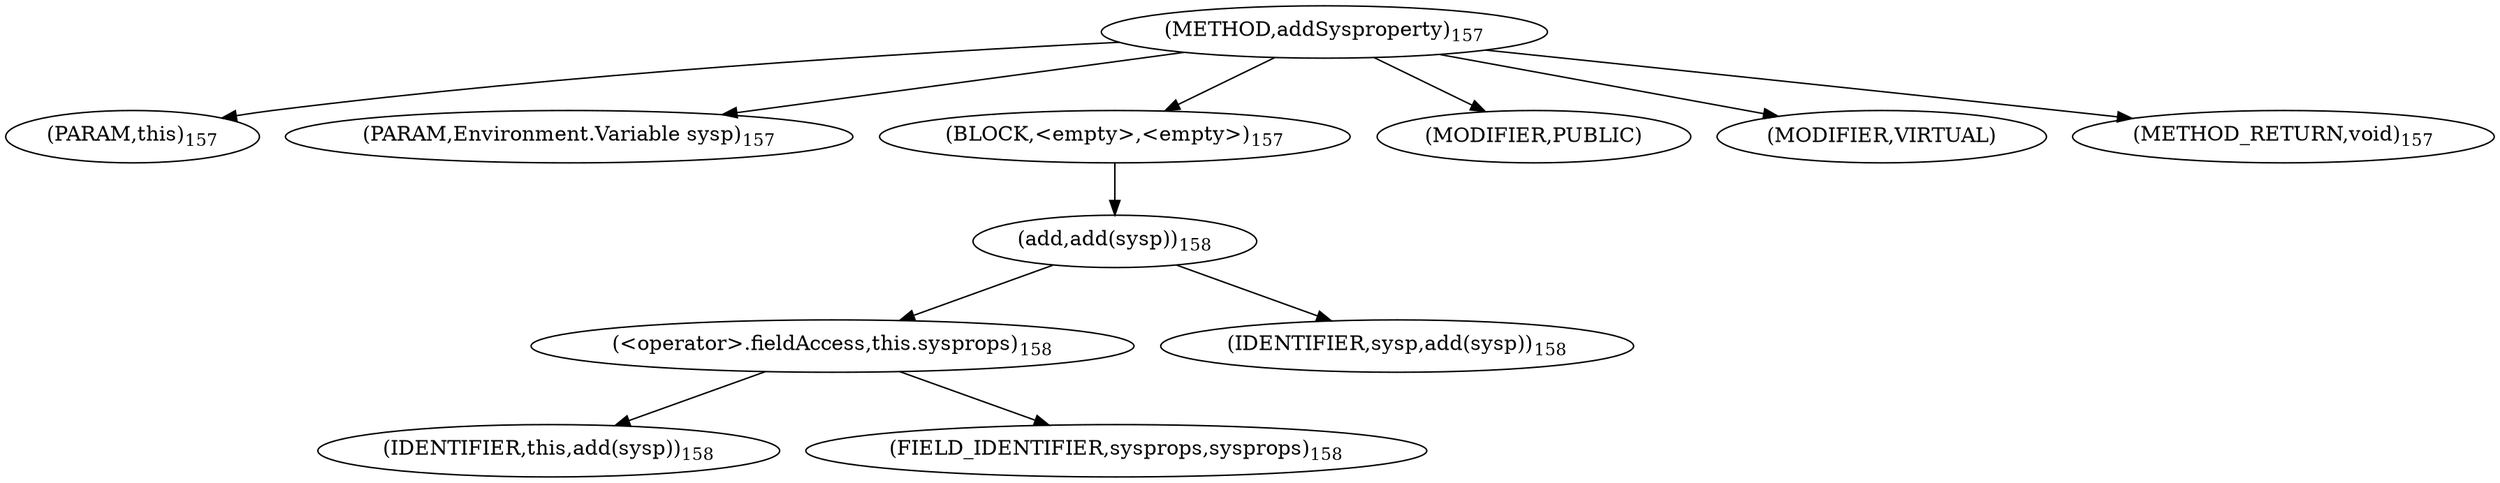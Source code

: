 digraph "addSysproperty" {  
"220" [label = <(METHOD,addSysproperty)<SUB>157</SUB>> ]
"221" [label = <(PARAM,this)<SUB>157</SUB>> ]
"222" [label = <(PARAM,Environment.Variable sysp)<SUB>157</SUB>> ]
"223" [label = <(BLOCK,&lt;empty&gt;,&lt;empty&gt;)<SUB>157</SUB>> ]
"224" [label = <(add,add(sysp))<SUB>158</SUB>> ]
"225" [label = <(&lt;operator&gt;.fieldAccess,this.sysprops)<SUB>158</SUB>> ]
"226" [label = <(IDENTIFIER,this,add(sysp))<SUB>158</SUB>> ]
"227" [label = <(FIELD_IDENTIFIER,sysprops,sysprops)<SUB>158</SUB>> ]
"228" [label = <(IDENTIFIER,sysp,add(sysp))<SUB>158</SUB>> ]
"229" [label = <(MODIFIER,PUBLIC)> ]
"230" [label = <(MODIFIER,VIRTUAL)> ]
"231" [label = <(METHOD_RETURN,void)<SUB>157</SUB>> ]
  "220" -> "221" 
  "220" -> "222" 
  "220" -> "223" 
  "220" -> "229" 
  "220" -> "230" 
  "220" -> "231" 
  "223" -> "224" 
  "224" -> "225" 
  "224" -> "228" 
  "225" -> "226" 
  "225" -> "227" 
}
